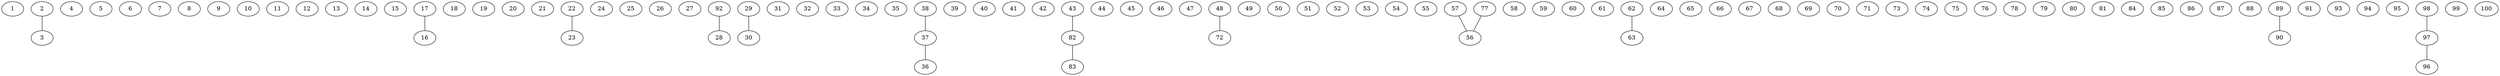 graph pdb1hto {
	1	 [aaLength=12,
		sequence=TEKTPDDVFKLA,
		type=0];
	2	 [aaLength=3,
		sequence=IPA,
		type=0];
	3	 [aaLength=7,
		sequence=SAFDKSV,
		type=0];
	2 -- 3	 [distance0="6.690177",
		frequency=1,
		type0=1];
	4	 [aaLength=17,
		sequence=YSRDPRNIARKAENYLI,
		type=0];
	5	 [aaLength=5,
		sequence=AISGW,
		type=0];
	6	 [aaLength=15,
		sequence=VAPNDQYVDLRDKML,
		type=0];
	7	 [aaLength=22,
		sequence=NYQFNSLLHAADDMQLYKYIIK,
		type=0];
	8	 [aaLength="-213",
		sequence=vanDerWaals,
		type=0];
	9	 [aaLength=15,
		sequence=ETGYAGLSDTARHYI,
		type=0];
	10	 [aaLength=10,
		sequence=YIGGLLHHAP,
		type=0];
	11	 [aaLength=6,
		sequence=AFTNPT,
		type=0];
	12	 [aaLength="-149",
		sequence=vanDerWaals,
		type=0];
	13	 [aaLength=19,
		sequence=FRSPDSSGNPYLAFSAMLM,
		type=0];
	14	 [aaLength=5,
		sequence=DLYEL,
		type=0];
	15	 [aaLength=12,
		sequence=ASIPQTPTQLSD,
		type=0];
	16	 [aaLength=6,
		sequence=VIDRLE,
		type=0];
	17	 [aaLength=3,
		sequence=ADH,
		type=0];
	17 -- 16	 [distance0="8.129774",
		frequency=1,
		type0=1];
	18	 [aaLength=16,
		sequence=YLTEGGVFTNDLIETW,
		type=0];
	19	 [aaLength=7,
		sequence=WISFKRE,
		type=0];
	20	 [aaLength=8,
		sequence=IEPVNIRP,
		type=0];
	21	 [aaLength=12,
		sequence=TEKTPDDVFKLA,
		type=0];
	22	 [aaLength=3,
		sequence=IPA,
		type=0];
	23	 [aaLength=7,
		sequence=SAFDKSV,
		type=0];
	22 -- 23	 [distance0="3.688929",
		frequency=1,
		type0=1];
	24	 [aaLength=17,
		sequence=YSRDPRNIARKAENYLI,
		type=0];
	25	 [aaLength=5,
		sequence=AISGW,
		type=0];
	26	 [aaLength=15,
		sequence=VAPNDQYVDLRDKML,
		type=0];
	27	 [aaLength=22,
		sequence=NYQFNSLLHAADDMQLYKYIIK,
		type=0];
	28	 [aaLength="-213",
		sequence=vanDerWaals,
		type=0];
	29	 [aaLength=15,
		sequence=ETGYAGLSDTARHYI,
		type=0];
	30	 [aaLength=10,
		sequence=YIGGLLHHAP,
		type=0];
	29 -- 30	 [distance0="17.52832",
		frequency=1,
		type0=1];
	31	 [aaLength=6,
		sequence=AFTNPT,
		type=0];
	32	 [aaLength="-149",
		sequence=vanDerWaals,
		type=0];
	33	 [aaLength=19,
		sequence=FRSPDSSGNPYLAFSAMLM,
		type=0];
	34	 [aaLength=5,
		sequence=DLYEL,
		type=0];
	35	 [aaLength=12,
		sequence=ASIPQTPTQLSD,
		type=0];
	36	 [aaLength=6,
		sequence=VIDRLE,
		type=0];
	37	 [aaLength=3,
		sequence=ADH,
		type=0];
	37 -- 36	 [distance0="11.37875",
		frequency=1,
		type0=1];
	38	 [aaLength=16,
		sequence=YLTEGGVFTNDLIETW,
		type=0];
	38 -- 37	 [distance0="13.0175",
		frequency=1,
		type0=1];
	39	 [aaLength=7,
		sequence=WISFKRE,
		type=0];
	40	 [aaLength=8,
		sequence=IEPVNIRP,
		type=0];
	41	 [aaLength=12,
		sequence=TEKTPDDVFKLA,
		type=0];
	42	 [aaLength=3,
		sequence=IPA,
		type=0];
	43	 [aaLength=7,
		sequence=SAFDKSV,
		type=0];
	82	 [aaLength=3,
		sequence=IPA,
		type=0];
	43 -- 82	 [distance0="6.051528",
		frequency=1,
		type0=1];
	44	 [aaLength=17,
		sequence=YSRDPRNIARKAENYLI,
		type=0];
	45	 [aaLength=5,
		sequence=AISGW,
		type=0];
	46	 [aaLength=15,
		sequence=VAPNDQYVDLRDKML,
		type=0];
	47	 [aaLength=22,
		sequence=NYQFNSLLHAADDMQLYKYIIK,
		type=0];
	48	 [aaLength="-213",
		sequence=vanDerWaals,
		type=0];
	72	 [aaLength="-149",
		sequence=vanDerWaals,
		type=0];
	48 -- 72	 [distance0="8.458541",
		frequency=1,
		type0=1];
	49	 [aaLength=15,
		sequence=ETGYAGLSDTARHYI,
		type=0];
	50	 [aaLength=10,
		sequence=YIGGLLHHAP,
		type=0];
	51	 [aaLength=6,
		sequence=AFTNPT,
		type=0];
	52	 [aaLength="-149",
		sequence=vanDerWaals,
		type=0];
	53	 [aaLength=19,
		sequence=FRSPDSSGNPYLAFSAMLM,
		type=0];
	54	 [aaLength=5,
		sequence=DLYEL,
		type=0];
	55	 [aaLength=12,
		sequence=ASIPQTPTQLSD,
		type=0];
	56	 [aaLength=6,
		sequence=VIDRLE,
		type=0];
	57	 [aaLength=3,
		sequence=ADH,
		type=0];
	57 -- 56	 [distance0="9.953806",
		frequency=1,
		type0=1];
	58	 [aaLength=16,
		sequence=YLTEGGVFTNDLIETW,
		type=0];
	59	 [aaLength=7,
		sequence=WISFKRE,
		type=0];
	60	 [aaLength=8,
		sequence=IEPVNIRP,
		type=0];
	61	 [aaLength=12,
		sequence=TEKTPDDVFKLA,
		type=0];
	62	 [aaLength=3,
		sequence=IPA,
		type=0];
	63	 [aaLength=7,
		sequence=SAFDKSV,
		type=0];
	62 -- 63	 [distance0="6.699739",
		frequency=1,
		type0=1];
	64	 [aaLength=17,
		sequence=YSRDPRNIARKAENYLI,
		type=0];
	65	 [aaLength=5,
		sequence=AISGW,
		type=0];
	66	 [aaLength=15,
		sequence=VAPNDQYVDLRDKML,
		type=0];
	67	 [aaLength=22,
		sequence=NYQFNSLLHAADDMQLYKYIIK,
		type=0];
	68	 [aaLength="-213",
		sequence=vanDerWaals,
		type=0];
	69	 [aaLength=15,
		sequence=ETGYAGLSDTARHYI,
		type=0];
	70	 [aaLength=10,
		sequence=YIGGLLHHAP,
		type=0];
	71	 [aaLength=6,
		sequence=AFTNPT,
		type=0];
	73	 [aaLength=19,
		sequence=FRSPDSSGNPYLAFSAMLM,
		type=0];
	74	 [aaLength=5,
		sequence=DLYEL,
		type=0];
	75	 [aaLength=12,
		sequence=ASIPQTPTQLSD,
		type=0];
	76	 [aaLength=6,
		sequence=VIDRLE,
		type=0];
	77	 [aaLength=3,
		sequence=ADH,
		type=0];
	77 -- 56	 [distance0="8.118654",
		frequency=1,
		type0=1];
	78	 [aaLength=16,
		sequence=YLTEGGVFTNDLIETW,
		type=0];
	79	 [aaLength=7,
		sequence=WISFKRE,
		type=0];
	80	 [aaLength=8,
		sequence=IEPVNIRP,
		type=0];
	81	 [aaLength=12,
		sequence=TEKTPDDVFKLA,
		type=0];
	83	 [aaLength=7,
		sequence=SAFDKSV,
		type=0];
	82 -- 83	 [distance0="3.920047",
		frequency=1,
		type0=1];
	84	 [aaLength=17,
		sequence=YSRDPRNIARKAENYLI,
		type=0];
	85	 [aaLength=5,
		sequence=AISGW,
		type=0];
	86	 [aaLength=15,
		sequence=VAPNDQYVDLRDKML,
		type=0];
	87	 [aaLength=22,
		sequence=NYQFNSLLHAADDMQLYKYIIK,
		type=0];
	88	 [aaLength="-213",
		sequence=vanDerWaals,
		type=0];
	89	 [aaLength=15,
		sequence=ETGYAGLSDTARHYI,
		type=0];
	90	 [aaLength=10,
		sequence=YIGGLLHHAP,
		type=0];
	89 -- 90	 [distance0="17.2467",
		frequency=1,
		type0=1];
	91	 [aaLength=6,
		sequence=AFTNPT,
		type=0];
	92	 [aaLength="-149",
		sequence=vanDerWaals,
		type=0];
	92 -- 28	 [distance0="15.56909",
		frequency=1,
		type0=1];
	93	 [aaLength=19,
		sequence=FRSPDSSGNPYLAFSAMLM,
		type=0];
	94	 [aaLength=5,
		sequence=DLYEL,
		type=0];
	95	 [aaLength=12,
		sequence=ASIPQTPTQLSD,
		type=0];
	96	 [aaLength=6,
		sequence=VIDRLE,
		type=0];
	97	 [aaLength=3,
		sequence=ADH,
		type=0];
	97 -- 96	 [distance0="11.48085",
		frequency=1,
		type0=1];
	98	 [aaLength=16,
		sequence=YLTEGGVFTNDLIETW,
		type=0];
	98 -- 97	 [distance0="11.5005",
		frequency=1,
		type0=1];
	99	 [aaLength=7,
		sequence=WISFKRE,
		type=0];
	100	 [aaLength=8,
		sequence=IEPVNIRP,
		type=0];
}
